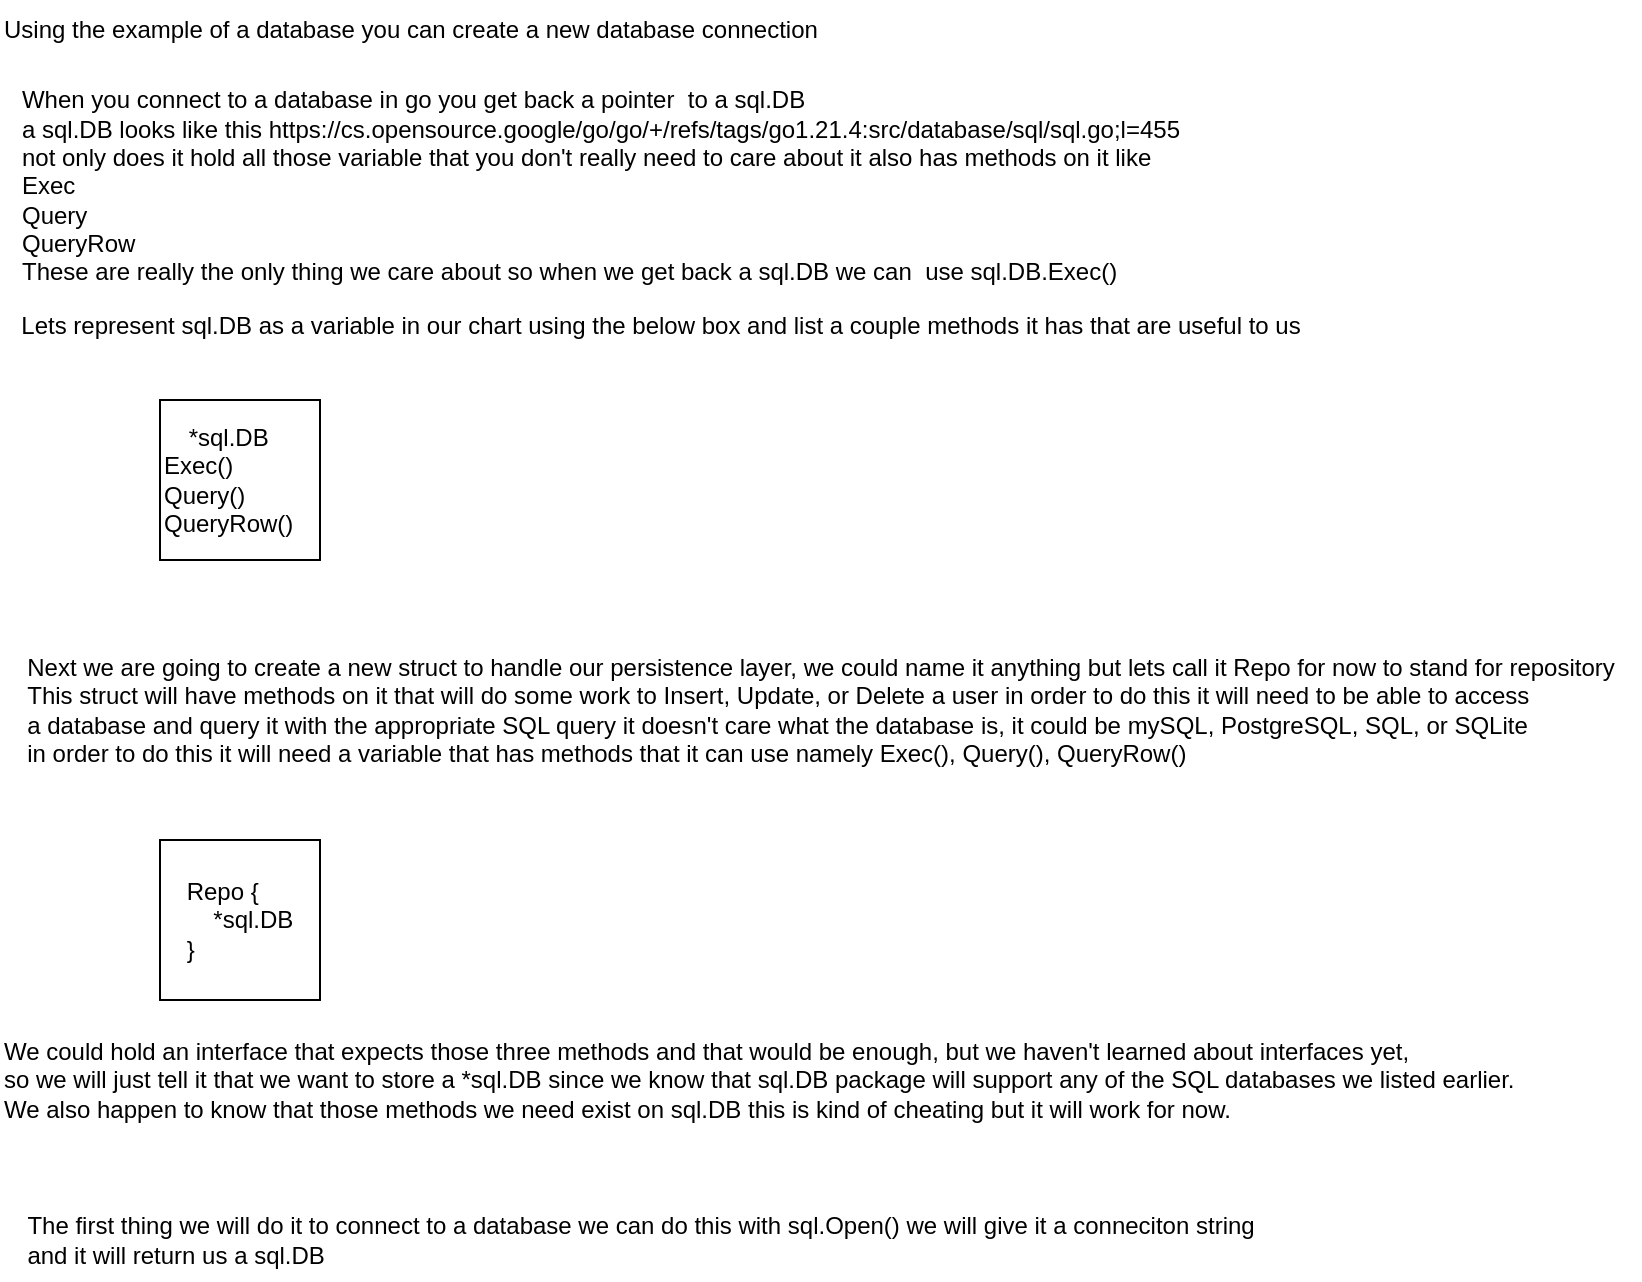 <mxfile version="22.1.0" type="github" pages="3">
  <diagram name="Page-1" id="HwX00dk__h2ag6gLHclP">
    <mxGraphModel dx="2074" dy="1110" grid="1" gridSize="10" guides="1" tooltips="1" connect="1" arrows="1" fold="1" page="1" pageScale="1" pageWidth="850" pageHeight="1100" math="0" shadow="0">
      <root>
        <mxCell id="0" />
        <mxCell id="1" parent="0" />
        <mxCell id="VmtdbH44lMCPrnUxbE_m-2" value="Using the example of a database you can create a new database connection" style="text;html=1;align=left;verticalAlign=middle;resizable=0;points=[];autosize=1;strokeColor=none;fillColor=none;" vertex="1" parent="1">
          <mxGeometry x="40" y="80" width="430" height="30" as="geometry" />
        </mxCell>
        <mxCell id="VmtdbH44lMCPrnUxbE_m-3" value="&lt;div style=&quot;text-align: left;&quot;&gt;&lt;span style=&quot;background-color: initial;&quot;&gt;When you connect to a database in go you get back a pointer&amp;nbsp; to a sql.DB&lt;/span&gt;&lt;/div&gt;&lt;div style=&quot;text-align: left;&quot;&gt;&lt;span style=&quot;background-color: initial;&quot;&gt;a sql.DB looks like this&amp;nbsp;https://cs.opensource.google/go/go/+/refs/tags/go1.21.4:src/database/sql/sql.go;l=455&lt;/span&gt;&lt;/div&gt;&lt;div style=&quot;text-align: left;&quot;&gt;&lt;span style=&quot;background-color: initial;&quot;&gt;not only does it hold all those variable that you don&#39;t really need to care about it also has methods on it like&lt;/span&gt;&lt;/div&gt;&lt;div style=&quot;text-align: left;&quot;&gt;&lt;span style=&quot;background-color: initial;&quot;&gt;Exec&lt;/span&gt;&lt;/div&gt;&lt;div style=&quot;text-align: left;&quot;&gt;&lt;span style=&quot;background-color: initial;&quot;&gt;Query&lt;/span&gt;&lt;/div&gt;&lt;div style=&quot;text-align: left;&quot;&gt;&lt;span style=&quot;background-color: initial;&quot;&gt;QueryRow&lt;/span&gt;&lt;/div&gt;&lt;div style=&quot;text-align: left;&quot;&gt;&lt;span style=&quot;background-color: initial;&quot;&gt;These are really the only thing we care about so when we get back a sql.DB we can&amp;nbsp; use sql.DB.Exec()&lt;/span&gt;&lt;/div&gt;" style="text;html=1;align=center;verticalAlign=middle;resizable=0;points=[];autosize=1;strokeColor=none;fillColor=none;" vertex="1" parent="1">
          <mxGeometry x="40" y="118" width="600" height="110" as="geometry" />
        </mxCell>
        <mxCell id="VmtdbH44lMCPrnUxbE_m-4" value="&lt;div style=&quot;text-align: center;&quot;&gt;&lt;span style=&quot;background-color: initial;&quot;&gt;*sql.DB&lt;/span&gt;&lt;/div&gt;Exec()&lt;br&gt;Query()&lt;br&gt;&lt;div style=&quot;&quot;&gt;&lt;span style=&quot;background-color: initial;&quot;&gt;QueryRow()&lt;/span&gt;&lt;/div&gt;" style="whiteSpace=wrap;html=1;aspect=fixed;align=left;" vertex="1" parent="1">
          <mxGeometry x="120" y="280" width="80" height="80" as="geometry" />
        </mxCell>
        <mxCell id="VmtdbH44lMCPrnUxbE_m-5" value="&lt;div style=&quot;text-align: left;&quot;&gt;&lt;span style=&quot;background-color: initial;&quot;&gt;Lets represent sql.DB as a variable in our chart using the below box and list a couple methods it has that are useful to us&lt;/span&gt;&lt;/div&gt;" style="text;html=1;align=center;verticalAlign=middle;resizable=0;points=[];autosize=1;strokeColor=none;fillColor=none;" vertex="1" parent="1">
          <mxGeometry x="40" y="228" width="660" height="30" as="geometry" />
        </mxCell>
        <mxCell id="VmtdbH44lMCPrnUxbE_m-6" value="&lt;div style=&quot;text-align: left;&quot;&gt;&lt;span style=&quot;background-color: initial;&quot;&gt;Next we are going to create a new struct to handle our persistence layer, we could name it anything but lets call it Repo for now to stand for repository&lt;/span&gt;&lt;/div&gt;&lt;div style=&quot;text-align: left;&quot;&gt;&lt;span style=&quot;background-color: initial;&quot;&gt;This struct will have methods on it that will do some work to Insert, Update, or Delete a user in order to do this it will need to be able to access&lt;/span&gt;&lt;/div&gt;&lt;div style=&quot;text-align: left;&quot;&gt;&lt;span style=&quot;background-color: initial;&quot;&gt;a database and query it with the appropriate SQL query it doesn&#39;t care what the database is, it could be mySQL, PostgreSQL, SQL, or SQLite&lt;/span&gt;&lt;/div&gt;&lt;div style=&quot;text-align: left;&quot;&gt;&lt;span style=&quot;background-color: initial;&quot;&gt;in order to do this it will need a variable that has methods that it can use namely Exec(), Query(), QueryRow()&lt;/span&gt;&lt;/div&gt;" style="text;html=1;align=center;verticalAlign=middle;resizable=0;points=[];autosize=1;strokeColor=none;fillColor=none;" vertex="1" parent="1">
          <mxGeometry x="40" y="400" width="820" height="70" as="geometry" />
        </mxCell>
        <mxCell id="VmtdbH44lMCPrnUxbE_m-7" value="&lt;div style=&quot;text-align: left;&quot;&gt;&lt;span style=&quot;background-color: initial;&quot;&gt;Repo {&lt;/span&gt;&lt;/div&gt;&lt;div style=&quot;text-align: left;&quot;&gt;&amp;nbsp; &amp;nbsp; *sql.DB&lt;/div&gt;&lt;div style=&quot;text-align: left;&quot;&gt;&lt;span style=&quot;background-color: initial;&quot;&gt;}&lt;/span&gt;&lt;/div&gt;" style="whiteSpace=wrap;html=1;aspect=fixed;" vertex="1" parent="1">
          <mxGeometry x="120" y="500" width="80" height="80" as="geometry" />
        </mxCell>
        <mxCell id="VmtdbH44lMCPrnUxbE_m-8" value="We could hold an interface that expects those three methods and that would be enough, but we haven&#39;t learned about interfaces yet,&lt;br&gt;so we will just tell it that we want to store a *sql.DB since we know that sql.DB package will support any of the SQL databases we listed earlier.&lt;br&gt;We also happen to know that those methods we need exist on sql.DB this is kind of cheating but it will work for now." style="text;html=1;align=left;verticalAlign=middle;resizable=0;points=[];autosize=1;strokeColor=none;fillColor=none;" vertex="1" parent="1">
          <mxGeometry x="40" y="590" width="780" height="60" as="geometry" />
        </mxCell>
        <mxCell id="VmtdbH44lMCPrnUxbE_m-9" value="&lt;div style=&quot;text-align: left;&quot;&gt;&lt;span style=&quot;background-color: initial;&quot;&gt;The first thing we will do it to connect to a database we can do this with sql.Open() we will give it a conneciton string&lt;/span&gt;&lt;/div&gt;&lt;div style=&quot;text-align: left;&quot;&gt;&lt;span style=&quot;background-color: initial;&quot;&gt;and it will return us a sql.DB&lt;/span&gt;&lt;/div&gt;" style="text;html=1;align=center;verticalAlign=middle;resizable=0;points=[];autosize=1;strokeColor=none;fillColor=none;" vertex="1" parent="1">
          <mxGeometry x="40" y="680" width="640" height="40" as="geometry" />
        </mxCell>
      </root>
    </mxGraphModel>
  </diagram>
  <diagram id="rypmnckFLnFJeupSSaUI" name="Page-2">
    <mxGraphModel dx="2074" dy="1110" grid="1" gridSize="10" guides="1" tooltips="1" connect="1" arrows="1" fold="1" page="1" pageScale="1" pageWidth="850" pageHeight="1100" math="0" shadow="0">
      <root>
        <mxCell id="0" />
        <mxCell id="1" parent="0" />
        <mxCell id="VUGyQmi_W-oH0uaiHem8-3" style="edgeStyle=orthogonalEdgeStyle;rounded=0;orthogonalLoop=1;jettySize=auto;html=1;exitX=0;exitY=0.5;exitDx=0;exitDy=0;" edge="1" parent="1" source="VUGyQmi_W-oH0uaiHem8-1" target="VUGyQmi_W-oH0uaiHem8-2">
          <mxGeometry relative="1" as="geometry" />
        </mxCell>
        <mxCell id="VUGyQmi_W-oH0uaiHem8-1" value="NewBattery()" style="rounded=1;whiteSpace=wrap;html=1;" vertex="1" parent="1">
          <mxGeometry x="480" y="160" width="120" height="40" as="geometry" />
        </mxCell>
        <mxCell id="VUGyQmi_W-oH0uaiHem8-2" value="Battery" style="rounded=1;whiteSpace=wrap;html=1;" vertex="1" parent="1">
          <mxGeometry x="380" y="160" width="60" height="40" as="geometry" />
        </mxCell>
        <mxCell id="VUGyQmi_W-oH0uaiHem8-4" value="&lt;div style=&quot;text-align: left;&quot;&gt;&lt;span style=&quot;background-color: initial;&quot;&gt;Battery {}&lt;/span&gt;&lt;/div&gt;&lt;div style=&quot;text-align: left;&quot;&gt;&lt;span style=&quot;background-color: initial;&quot;&gt;&amp;nbsp; &amp;nbsp; Positive()&lt;/span&gt;&lt;/div&gt;&lt;div style=&quot;text-align: left;&quot;&gt;&lt;span style=&quot;background-color: initial;&quot;&gt;&amp;nbsp; &amp;nbsp; Negative()&lt;/span&gt;&lt;/div&gt;" style="text;html=1;align=center;verticalAlign=middle;resizable=0;points=[];autosize=1;strokeColor=none;fillColor=none;" vertex="1" parent="1">
          <mxGeometry x="80" y="10" width="90" height="60" as="geometry" />
        </mxCell>
        <mxCell id="VUGyQmi_W-oH0uaiHem8-5" value="&lt;div style=&quot;text-align: left;&quot;&gt;&lt;span style=&quot;background-color: initial;&quot;&gt;Engine{}&lt;/span&gt;&lt;/div&gt;&lt;div style=&quot;text-align: left;&quot;&gt;&lt;span style=&quot;background-color: initial;&quot;&gt;&amp;nbsp; &amp;nbsp; Accelerate()&lt;/span&gt;&lt;/div&gt;&lt;div style=&quot;text-align: left;&quot;&gt;&lt;span style=&quot;background-color: initial;&quot;&gt;&amp;nbsp; &amp;nbsp; Decelerate()&lt;/span&gt;&lt;/div&gt;" style="text;html=1;align=center;verticalAlign=middle;resizable=0;points=[];autosize=1;strokeColor=none;fillColor=none;" vertex="1" parent="1">
          <mxGeometry x="200" y="10" width="100" height="60" as="geometry" />
        </mxCell>
        <mxCell id="VUGyQmi_W-oH0uaiHem8-6" value="Car" style="rounded=0;whiteSpace=wrap;html=1;" vertex="1" parent="1">
          <mxGeometry x="120" y="320" width="320" height="120" as="geometry" />
        </mxCell>
        <mxCell id="VUGyQmi_W-oH0uaiHem8-7" value="Positive()&lt;br&gt;Negative()" style="rounded=1;whiteSpace=wrap;html=1;dashed=1;" vertex="1" parent="1">
          <mxGeometry x="365" y="330" width="60" height="40" as="geometry" />
        </mxCell>
        <mxCell id="VUGyQmi_W-oH0uaiHem8-10" value="" style="edgeStyle=orthogonalEdgeStyle;rounded=0;orthogonalLoop=1;jettySize=auto;html=1;" edge="1" parent="1" source="VUGyQmi_W-oH0uaiHem8-8" target="VUGyQmi_W-oH0uaiHem8-9">
          <mxGeometry relative="1" as="geometry" />
        </mxCell>
        <mxCell id="VUGyQmi_W-oH0uaiHem8-8" value="NewEngine()" style="rounded=1;whiteSpace=wrap;html=1;" vertex="1" parent="1">
          <mxGeometry x="480" y="240" width="120" height="40" as="geometry" />
        </mxCell>
        <mxCell id="VUGyQmi_W-oH0uaiHem8-9" value="Engine" style="rounded=1;whiteSpace=wrap;html=1;" vertex="1" parent="1">
          <mxGeometry x="360" y="240" width="80" height="40" as="geometry" />
        </mxCell>
        <mxCell id="VUGyQmi_W-oH0uaiHem8-11" value="Accelerate()&lt;br&gt;Decelerate()" style="rounded=1;whiteSpace=wrap;html=1;dashed=1;" vertex="1" parent="1">
          <mxGeometry x="350" y="390" width="75" height="40" as="geometry" />
        </mxCell>
        <mxCell id="VUGyQmi_W-oH0uaiHem8-21" style="edgeStyle=orthogonalEdgeStyle;rounded=0;orthogonalLoop=1;jettySize=auto;html=1;exitX=0;exitY=0.5;exitDx=0;exitDy=0;entryX=1;entryY=0.5;entryDx=0;entryDy=0;" edge="1" parent="1" source="VUGyQmi_W-oH0uaiHem8-13" target="VUGyQmi_W-oH0uaiHem8-18">
          <mxGeometry relative="1" as="geometry" />
        </mxCell>
        <mxCell id="VUGyQmi_W-oH0uaiHem8-13" value="NewCar(Battery, Engine)" style="rounded=1;whiteSpace=wrap;html=1;" vertex="1" parent="1">
          <mxGeometry x="600" y="640" width="160" height="40" as="geometry" />
        </mxCell>
        <mxCell id="VUGyQmi_W-oH0uaiHem8-17" value="" style="edgeStyle=orthogonalEdgeStyle;rounded=0;orthogonalLoop=1;jettySize=auto;html=1;" edge="1" parent="1" source="VUGyQmi_W-oH0uaiHem8-14" target="VUGyQmi_W-oH0uaiHem8-13">
          <mxGeometry relative="1" as="geometry" />
        </mxCell>
        <mxCell id="VUGyQmi_W-oH0uaiHem8-14" value="Battery" style="rounded=1;whiteSpace=wrap;html=1;" vertex="1" parent="1">
          <mxGeometry x="600" y="560" width="60" height="40" as="geometry" />
        </mxCell>
        <mxCell id="VUGyQmi_W-oH0uaiHem8-16" value="" style="edgeStyle=orthogonalEdgeStyle;rounded=0;orthogonalLoop=1;jettySize=auto;html=1;" edge="1" parent="1" source="VUGyQmi_W-oH0uaiHem8-15" target="VUGyQmi_W-oH0uaiHem8-13">
          <mxGeometry relative="1" as="geometry" />
        </mxCell>
        <mxCell id="VUGyQmi_W-oH0uaiHem8-15" value="Engine" style="rounded=1;whiteSpace=wrap;html=1;" vertex="1" parent="1">
          <mxGeometry x="680" y="560" width="80" height="40" as="geometry" />
        </mxCell>
        <mxCell id="VUGyQmi_W-oH0uaiHem8-18" value="Car" style="rounded=0;whiteSpace=wrap;html=1;" vertex="1" parent="1">
          <mxGeometry x="120" y="600" width="320" height="120" as="geometry" />
        </mxCell>
        <mxCell id="VUGyQmi_W-oH0uaiHem8-19" value="Positive()&lt;br&gt;Negative()" style="rounded=1;whiteSpace=wrap;html=1;" vertex="1" parent="1">
          <mxGeometry x="365" y="610" width="60" height="40" as="geometry" />
        </mxCell>
        <mxCell id="VUGyQmi_W-oH0uaiHem8-20" value="Accelerate()&lt;br&gt;Decelerate()" style="rounded=1;whiteSpace=wrap;html=1;" vertex="1" parent="1">
          <mxGeometry x="350" y="670" width="75" height="40" as="geometry" />
        </mxCell>
      </root>
    </mxGraphModel>
  </diagram>
  <diagram id="CzmBYjQ48SdjzbxrhdgC" name="Page-3">
    <mxGraphModel dx="4140" dy="2406" grid="1" gridSize="10" guides="1" tooltips="1" connect="1" arrows="1" fold="1" page="1" pageScale="1" pageWidth="850" pageHeight="1100" math="0" shadow="0">
      <root>
        <mxCell id="0" />
        <mxCell id="1" parent="0" />
        <mxCell id="iBXmJBhifCF3PHsQmnqF-20" style="edgeStyle=orthogonalEdgeStyle;rounded=0;orthogonalLoop=1;jettySize=auto;html=1;exitX=0;exitY=0.5;exitDx=0;exitDy=0;entryX=1;entryY=0.5;entryDx=0;entryDy=0;" edge="1" parent="1" source="iBXmJBhifCF3PHsQmnqF-1" target="iBXmJBhifCF3PHsQmnqF-17">
          <mxGeometry relative="1" as="geometry" />
        </mxCell>
        <mxCell id="iBXmJBhifCF3PHsQmnqF-1" value="NewUsecase" style="whiteSpace=wrap;html=1;aspect=fixed;" vertex="1" parent="1">
          <mxGeometry x="-120" y="-550" width="430" height="430" as="geometry" />
        </mxCell>
        <mxCell id="iBXmJBhifCF3PHsQmnqF-19" style="edgeStyle=orthogonalEdgeStyle;rounded=0;orthogonalLoop=1;jettySize=auto;html=1;exitX=0;exitY=0.5;exitDx=0;exitDy=0;entryX=1;entryY=0.5;entryDx=0;entryDy=0;" edge="1" parent="1" source="iBXmJBhifCF3PHsQmnqF-2" target="iBXmJBhifCF3PHsQmnqF-18">
          <mxGeometry relative="1" as="geometry" />
        </mxCell>
        <mxCell id="iBXmJBhifCF3PHsQmnqF-2" value="NewPokeHandler" style="whiteSpace=wrap;html=1;aspect=fixed;" vertex="1" parent="1">
          <mxGeometry x="-1160" y="-80" width="430" height="430" as="geometry" />
        </mxCell>
        <mxCell id="iBXmJBhifCF3PHsQmnqF-3" value="interface&lt;br&gt;&lt;div style=&quot;text-align: left;&quot;&gt;GetPokemonByName(name string) (entity.PokemonType, error)&lt;/div&gt;&lt;div style=&quot;text-align: left;&quot;&gt;CreateUser(user entity.User) (entity.User, error)&lt;span style=&quot;&quot;&gt;&lt;/span&gt;&lt;/div&gt;&lt;div style=&quot;text-align: left;&quot;&gt;&lt;span style=&quot;&quot;&gt;InsertPokemon(pokemon entity.Pokemon) (entity.Pokemon, error)&lt;/span&gt;&lt;/div&gt;&lt;div style=&quot;text-align: left;&quot;&gt;&lt;span style=&quot;&quot;&gt;DeleteUserByID(id int64) error&lt;/span&gt;&lt;/div&gt;&lt;div style=&quot;text-align: left;&quot;&gt;&lt;span style=&quot;&quot;&gt;DeletePokemonByID(id int64) error&lt;/span&gt;&lt;/div&gt;&lt;div style=&quot;text-align: left;&quot;&gt;&lt;span style=&quot;&quot;&gt;GetUserByID(id int64) (entity.User, error)&lt;/span&gt;&lt;/div&gt;&lt;div style=&quot;text-align: left;&quot;&gt;&lt;span style=&quot;&quot;&gt;GetPokemonByUserID(userID int64) ([]entity.Pokemon, error)&lt;/span&gt;&lt;/div&gt;&lt;div style=&quot;text-align: left;&quot;&gt;&lt;span style=&quot;&quot;&gt;UpdateUserByID(user entity.User) (entity.User, error)&lt;/span&gt;&lt;/div&gt;&lt;div style=&quot;text-align: left;&quot;&gt;&lt;span style=&quot;&quot;&gt;UpdatePokemonByID(pokemon entity.Pokemon) (entity.Pokemon, error)&lt;/span&gt;&lt;/div&gt;" style="rounded=0;whiteSpace=wrap;html=1;dashed=1;" vertex="1" parent="1">
          <mxGeometry x="-1150" y="160" width="410" height="150" as="geometry" />
        </mxCell>
        <mxCell id="iBXmJBhifCF3PHsQmnqF-4" value="interface&lt;br&gt;&lt;div style=&quot;text-align: left;&quot;&gt;GetPokemonByName(name string) (entity.PokemonType, error)&lt;/div&gt;&lt;div style=&quot;text-align: left;&quot;&gt;CreateUser(user entity.User) (entity.User, error)&lt;span style=&quot;&quot;&gt;&lt;/span&gt;&lt;/div&gt;&lt;div style=&quot;text-align: left;&quot;&gt;&lt;span style=&quot;&quot;&gt;InsertPokemon(pokemon entity.Pokemon) (entity.Pokemon, error)&lt;/span&gt;&lt;/div&gt;&lt;div style=&quot;text-align: left;&quot;&gt;&lt;span style=&quot;&quot;&gt;DeleteUserByID(id int64) error&lt;/span&gt;&lt;/div&gt;&lt;div style=&quot;text-align: left;&quot;&gt;&lt;span style=&quot;&quot;&gt;DeletePokemonByID(id int64) error&lt;/span&gt;&lt;/div&gt;&lt;div style=&quot;text-align: left;&quot;&gt;&lt;span style=&quot;&quot;&gt;GetUserByID(id int64) (entity.User, error)&lt;/span&gt;&lt;/div&gt;&lt;div style=&quot;text-align: left;&quot;&gt;&lt;span style=&quot;&quot;&gt;GetPokemonByUserID(userID int64) ([]entity.Pokemon, error)&lt;/span&gt;&lt;/div&gt;&lt;div style=&quot;text-align: left;&quot;&gt;&lt;span style=&quot;&quot;&gt;UpdateUserByID(user entity.User) (entity.User, error)&lt;/span&gt;&lt;/div&gt;&lt;div style=&quot;text-align: left;&quot;&gt;&lt;span style=&quot;&quot;&gt;UpdatePokemonByID(pokemon entity.Pokemon) (entity.Pokemon, error)&lt;/span&gt;&lt;/div&gt;" style="rounded=0;whiteSpace=wrap;html=1;dashed=1;" vertex="1" parent="1">
          <mxGeometry x="-110" y="-530" width="410" height="150" as="geometry" />
        </mxCell>
        <mxCell id="iBXmJBhifCF3PHsQmnqF-13" value="" style="edgeStyle=orthogonalEdgeStyle;rounded=0;orthogonalLoop=1;jettySize=auto;html=1;entryX=1;entryY=0.75;entryDx=0;entryDy=0;" edge="1" parent="1" source="iBXmJBhifCF3PHsQmnqF-10" target="iBXmJBhifCF3PHsQmnqF-14">
          <mxGeometry relative="1" as="geometry">
            <mxPoint x="1070" y="-47.5" as="targetPoint" />
          </mxGeometry>
        </mxCell>
        <mxCell id="iBXmJBhifCF3PHsQmnqF-10" value="&lt;b&gt;pokeDB (Struct)&lt;/b&gt;&lt;br&gt;&lt;div style=&quot;text-align: left;&quot;&gt;CreateUser(user entity.User) (entity.User, error)&lt;span style=&quot;&quot;&gt;&lt;/span&gt;&lt;/div&gt;&lt;div style=&quot;text-align: left;&quot;&gt;&lt;span style=&quot;&quot;&gt;InsertPokemon(pokemon entity.Pokemon) (entity.Pokemon, error)&lt;/span&gt;&lt;/div&gt;&lt;div style=&quot;text-align: left;&quot;&gt;&lt;span style=&quot;&quot;&gt;DeleteUserByID(id int64) error&lt;/span&gt;&lt;/div&gt;&lt;div style=&quot;text-align: left;&quot;&gt;&lt;span style=&quot;&quot;&gt;DeletePokemonByID(id int64) error&lt;/span&gt;&lt;/div&gt;&lt;div style=&quot;text-align: left;&quot;&gt;&lt;span style=&quot;&quot;&gt;GetUserByID(id int64) (entity.User, error)&lt;/span&gt;&lt;/div&gt;&lt;div style=&quot;text-align: left;&quot;&gt;&lt;span style=&quot;&quot;&gt;GetPokemonByUserID(userID int64) ([]entity.Pokemon, error)&lt;/span&gt;&lt;/div&gt;&lt;div style=&quot;text-align: left;&quot;&gt;&lt;span style=&quot;&quot;&gt;UpdateUserByID(user entity.User) (entity.User, error)&lt;/span&gt;&lt;/div&gt;&lt;div style=&quot;text-align: left;&quot;&gt;&lt;span style=&quot;&quot;&gt;UpdatePokemonByID(pokemon entity.Pokemon) (entity.Pokemon, error)&lt;/span&gt;&lt;/div&gt;" style="rounded=0;whiteSpace=wrap;html=1;" vertex="1" parent="1">
          <mxGeometry x="1320" y="-25" width="410" height="150" as="geometry" />
        </mxCell>
        <mxCell id="iBXmJBhifCF3PHsQmnqF-12" value="" style="edgeStyle=orthogonalEdgeStyle;rounded=0;orthogonalLoop=1;jettySize=auto;html=1;entryX=1;entryY=0.25;entryDx=0;entryDy=0;" edge="1" parent="1" source="iBXmJBhifCF3PHsQmnqF-11" target="iBXmJBhifCF3PHsQmnqF-14">
          <mxGeometry relative="1" as="geometry">
            <mxPoint x="1070" y="-282.5" as="targetPoint" />
          </mxGeometry>
        </mxCell>
        <mxCell id="iBXmJBhifCF3PHsQmnqF-11" value="&lt;div style=&quot;&quot;&gt;&lt;b style=&quot;background-color: initial;&quot;&gt;pokeApiClient (Struct)&lt;/b&gt;&lt;/div&gt;&lt;div style=&quot;text-align: left;&quot;&gt;&lt;span style=&quot;background-color: initial;&quot;&gt;GetPokemonByName(name string) (entity.PokemonType, error)&lt;/span&gt;&lt;/div&gt;" style="rounded=0;whiteSpace=wrap;html=1;" vertex="1" parent="1">
          <mxGeometry x="1320" y="-325" width="360" height="150" as="geometry" />
        </mxCell>
        <mxCell id="iBXmJBhifCF3PHsQmnqF-15" style="edgeStyle=orthogonalEdgeStyle;rounded=0;orthogonalLoop=1;jettySize=auto;html=1;exitX=0;exitY=0.5;exitDx=0;exitDy=0;" edge="1" parent="1" source="iBXmJBhifCF3PHsQmnqF-14" target="iBXmJBhifCF3PHsQmnqF-1">
          <mxGeometry relative="1" as="geometry">
            <Array as="points">
              <mxPoint x="470" y="-100" />
              <mxPoint x="470" y="-335" />
            </Array>
          </mxGeometry>
        </mxCell>
        <mxCell id="iBXmJBhifCF3PHsQmnqF-23" style="edgeStyle=orthogonalEdgeStyle;rounded=0;orthogonalLoop=1;jettySize=auto;html=1;exitX=0;exitY=0.5;exitDx=0;exitDy=0;entryX=1;entryY=0.75;entryDx=0;entryDy=0;" edge="1" parent="1" source="iBXmJBhifCF3PHsQmnqF-14" target="iBXmJBhifCF3PHsQmnqF-2">
          <mxGeometry relative="1" as="geometry">
            <Array as="points">
              <mxPoint x="470" y="-100" />
              <mxPoint x="470" y="242" />
            </Array>
          </mxGeometry>
        </mxCell>
        <mxCell id="iBXmJBhifCF3PHsQmnqF-14" value="&lt;div style=&quot;border-color: var(--border-color);&quot;&gt;&lt;b style=&quot;border-color: var(--border-color);&quot;&gt;repository (Struct)&lt;/b&gt;&lt;/div&gt;&lt;div style=&quot;border-color: var(--border-color); text-align: left;&quot;&gt;GetPokemonByName(name string) (entity.PokemonType, error)&lt;/div&gt;&lt;div style=&quot;border-color: var(--border-color); text-align: left;&quot;&gt;CreateUser(user entity.User) (entity.User, error)&lt;span style=&quot;border-color: var(--border-color);&quot;&gt;&lt;/span&gt;&lt;/div&gt;&lt;div style=&quot;border-color: var(--border-color); text-align: left;&quot;&gt;&lt;span style=&quot;border-color: var(--border-color);&quot;&gt;InsertPokemon(pokemon entity.Pokemon) (entity.Pokemon, error)&lt;/span&gt;&lt;/div&gt;&lt;div style=&quot;border-color: var(--border-color); text-align: left;&quot;&gt;&lt;span style=&quot;border-color: var(--border-color);&quot;&gt;DeleteUserByID(id int64) error&lt;/span&gt;&lt;/div&gt;&lt;div style=&quot;border-color: var(--border-color); text-align: left;&quot;&gt;&lt;span style=&quot;border-color: var(--border-color);&quot;&gt;DeletePokemonByID(id int64) error&lt;/span&gt;&lt;/div&gt;&lt;div style=&quot;border-color: var(--border-color); text-align: left;&quot;&gt;&lt;span style=&quot;border-color: var(--border-color);&quot;&gt;GetUserByID(id int64) (entity.User, error)&lt;/span&gt;&lt;/div&gt;&lt;div style=&quot;border-color: var(--border-color); text-align: left;&quot;&gt;&lt;span style=&quot;border-color: var(--border-color);&quot;&gt;GetPokemonByUserID(userID int64) ([]entity.Pokemon, error)&lt;/span&gt;&lt;/div&gt;&lt;div style=&quot;border-color: var(--border-color); text-align: left;&quot;&gt;&lt;span style=&quot;border-color: var(--border-color);&quot;&gt;UpdateUserByID(user entity.User) (entity.User, error)&lt;/span&gt;&lt;/div&gt;&lt;div style=&quot;border-color: var(--border-color); text-align: left;&quot;&gt;&lt;span style=&quot;border-color: var(--border-color);&quot;&gt;UpdatePokemonByID(pokemon entity.Pokemon) (entity.Pokemon, error)&lt;/span&gt;&lt;/div&gt;" style="rounded=0;whiteSpace=wrap;html=1;" vertex="1" parent="1">
          <mxGeometry x="640" y="-215" width="440" height="230" as="geometry" />
        </mxCell>
        <mxCell id="iBXmJBhifCF3PHsQmnqF-22" style="edgeStyle=orthogonalEdgeStyle;rounded=0;orthogonalLoop=1;jettySize=auto;html=1;exitX=0.5;exitY=1;exitDx=0;exitDy=0;entryX=1;entryY=0.25;entryDx=0;entryDy=0;" edge="1" parent="1" source="iBXmJBhifCF3PHsQmnqF-17" target="iBXmJBhifCF3PHsQmnqF-2">
          <mxGeometry relative="1" as="geometry" />
        </mxCell>
        <mxCell id="iBXmJBhifCF3PHsQmnqF-17" value="Usecase" style="whiteSpace=wrap;html=1;aspect=fixed;" vertex="1" parent="1">
          <mxGeometry x="-540" y="-425" width="180" height="180" as="geometry" />
        </mxCell>
        <mxCell id="iBXmJBhifCF3PHsQmnqF-18" value="pokeHandler" style="whiteSpace=wrap;html=1;aspect=fixed;" vertex="1" parent="1">
          <mxGeometry x="-1580" y="45" width="180" height="180" as="geometry" />
        </mxCell>
        <mxCell id="iBXmJBhifCF3PHsQmnqF-21" value="Usecase" style="whiteSpace=wrap;html=1;aspect=fixed;dashed=1;" vertex="1" parent="1">
          <mxGeometry x="-1035" y="-60" width="180" height="180" as="geometry" />
        </mxCell>
      </root>
    </mxGraphModel>
  </diagram>
</mxfile>
